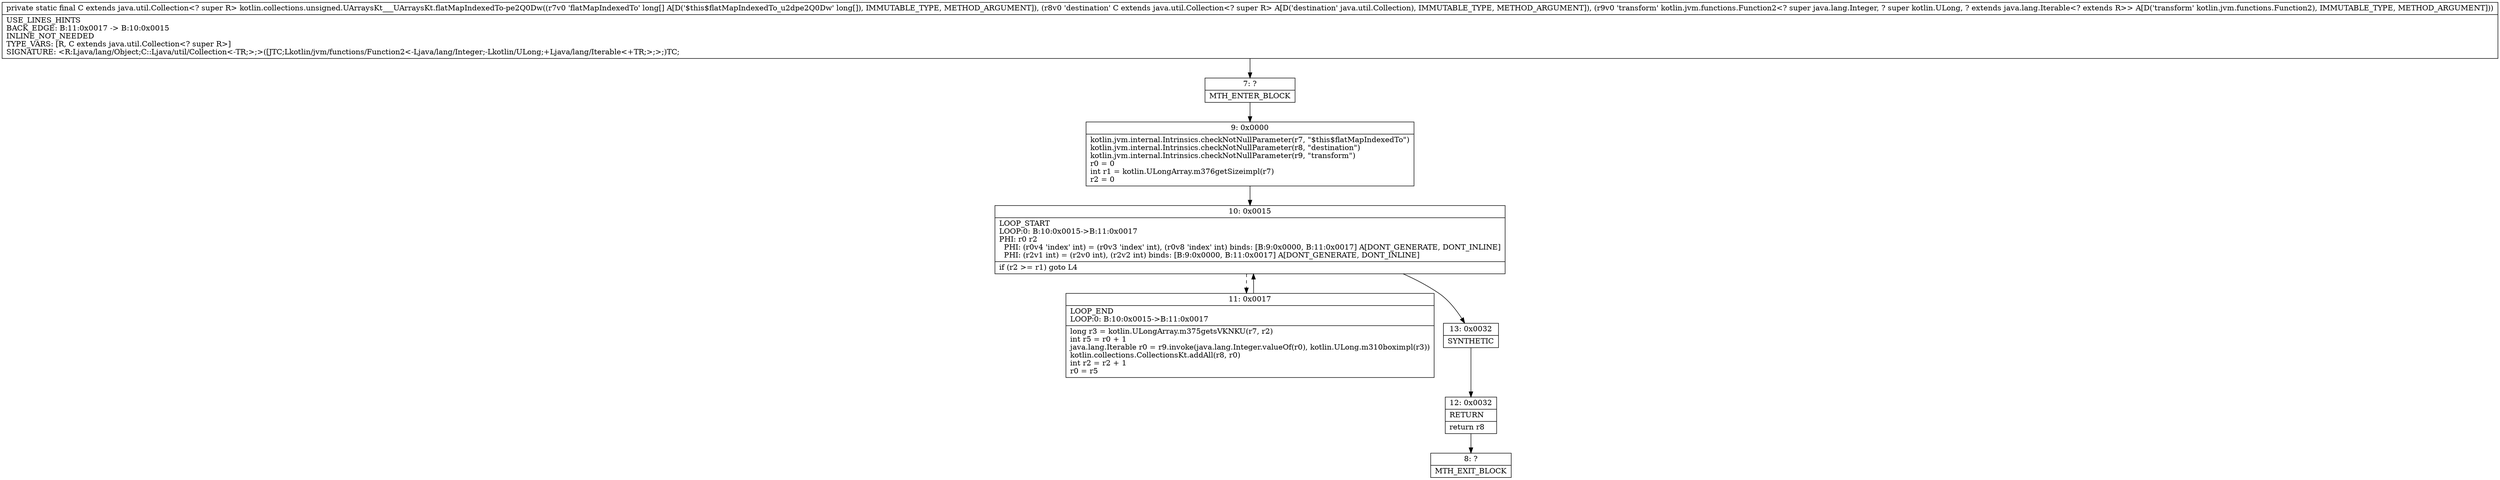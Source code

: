 digraph "CFG forkotlin.collections.unsigned.UArraysKt___UArraysKt.flatMapIndexedTo\-pe2Q0Dw([JLjava\/util\/Collection;Lkotlin\/jvm\/functions\/Function2;)Ljava\/util\/Collection;" {
Node_7 [shape=record,label="{7\:\ ?|MTH_ENTER_BLOCK\l}"];
Node_9 [shape=record,label="{9\:\ 0x0000|kotlin.jvm.internal.Intrinsics.checkNotNullParameter(r7, \"$this$flatMapIndexedTo\")\lkotlin.jvm.internal.Intrinsics.checkNotNullParameter(r8, \"destination\")\lkotlin.jvm.internal.Intrinsics.checkNotNullParameter(r9, \"transform\")\lr0 = 0\lint r1 = kotlin.ULongArray.m376getSizeimpl(r7)\lr2 = 0\l}"];
Node_10 [shape=record,label="{10\:\ 0x0015|LOOP_START\lLOOP:0: B:10:0x0015\-\>B:11:0x0017\lPHI: r0 r2 \l  PHI: (r0v4 'index' int) = (r0v3 'index' int), (r0v8 'index' int) binds: [B:9:0x0000, B:11:0x0017] A[DONT_GENERATE, DONT_INLINE]\l  PHI: (r2v1 int) = (r2v0 int), (r2v2 int) binds: [B:9:0x0000, B:11:0x0017] A[DONT_GENERATE, DONT_INLINE]\l|if (r2 \>= r1) goto L4\l}"];
Node_11 [shape=record,label="{11\:\ 0x0017|LOOP_END\lLOOP:0: B:10:0x0015\-\>B:11:0x0017\l|long r3 = kotlin.ULongArray.m375getsVKNKU(r7, r2)\lint r5 = r0 + 1\ljava.lang.Iterable r0 = r9.invoke(java.lang.Integer.valueOf(r0), kotlin.ULong.m310boximpl(r3))\lkotlin.collections.CollectionsKt.addAll(r8, r0)\lint r2 = r2 + 1\lr0 = r5\l}"];
Node_13 [shape=record,label="{13\:\ 0x0032|SYNTHETIC\l}"];
Node_12 [shape=record,label="{12\:\ 0x0032|RETURN\l|return r8\l}"];
Node_8 [shape=record,label="{8\:\ ?|MTH_EXIT_BLOCK\l}"];
MethodNode[shape=record,label="{private static final C extends java.util.Collection\<? super R\> kotlin.collections.unsigned.UArraysKt___UArraysKt.flatMapIndexedTo\-pe2Q0Dw((r7v0 'flatMapIndexedTo' long[] A[D('$this$flatMapIndexedTo_u2dpe2Q0Dw' long[]), IMMUTABLE_TYPE, METHOD_ARGUMENT]), (r8v0 'destination' C extends java.util.Collection\<? super R\> A[D('destination' java.util.Collection), IMMUTABLE_TYPE, METHOD_ARGUMENT]), (r9v0 'transform' kotlin.jvm.functions.Function2\<? super java.lang.Integer, ? super kotlin.ULong, ? extends java.lang.Iterable\<? extends R\>\> A[D('transform' kotlin.jvm.functions.Function2), IMMUTABLE_TYPE, METHOD_ARGUMENT]))  | USE_LINES_HINTS\lBACK_EDGE: B:11:0x0017 \-\> B:10:0x0015\lINLINE_NOT_NEEDED\lTYPE_VARS: [R, C extends java.util.Collection\<? super R\>]\lSIGNATURE: \<R:Ljava\/lang\/Object;C::Ljava\/util\/Collection\<\-TR;\>;\>([JTC;Lkotlin\/jvm\/functions\/Function2\<\-Ljava\/lang\/Integer;\-Lkotlin\/ULong;+Ljava\/lang\/Iterable\<+TR;\>;\>;)TC;\l}"];
MethodNode -> Node_7;Node_7 -> Node_9;
Node_9 -> Node_10;
Node_10 -> Node_11[style=dashed];
Node_10 -> Node_13;
Node_11 -> Node_10;
Node_13 -> Node_12;
Node_12 -> Node_8;
}

